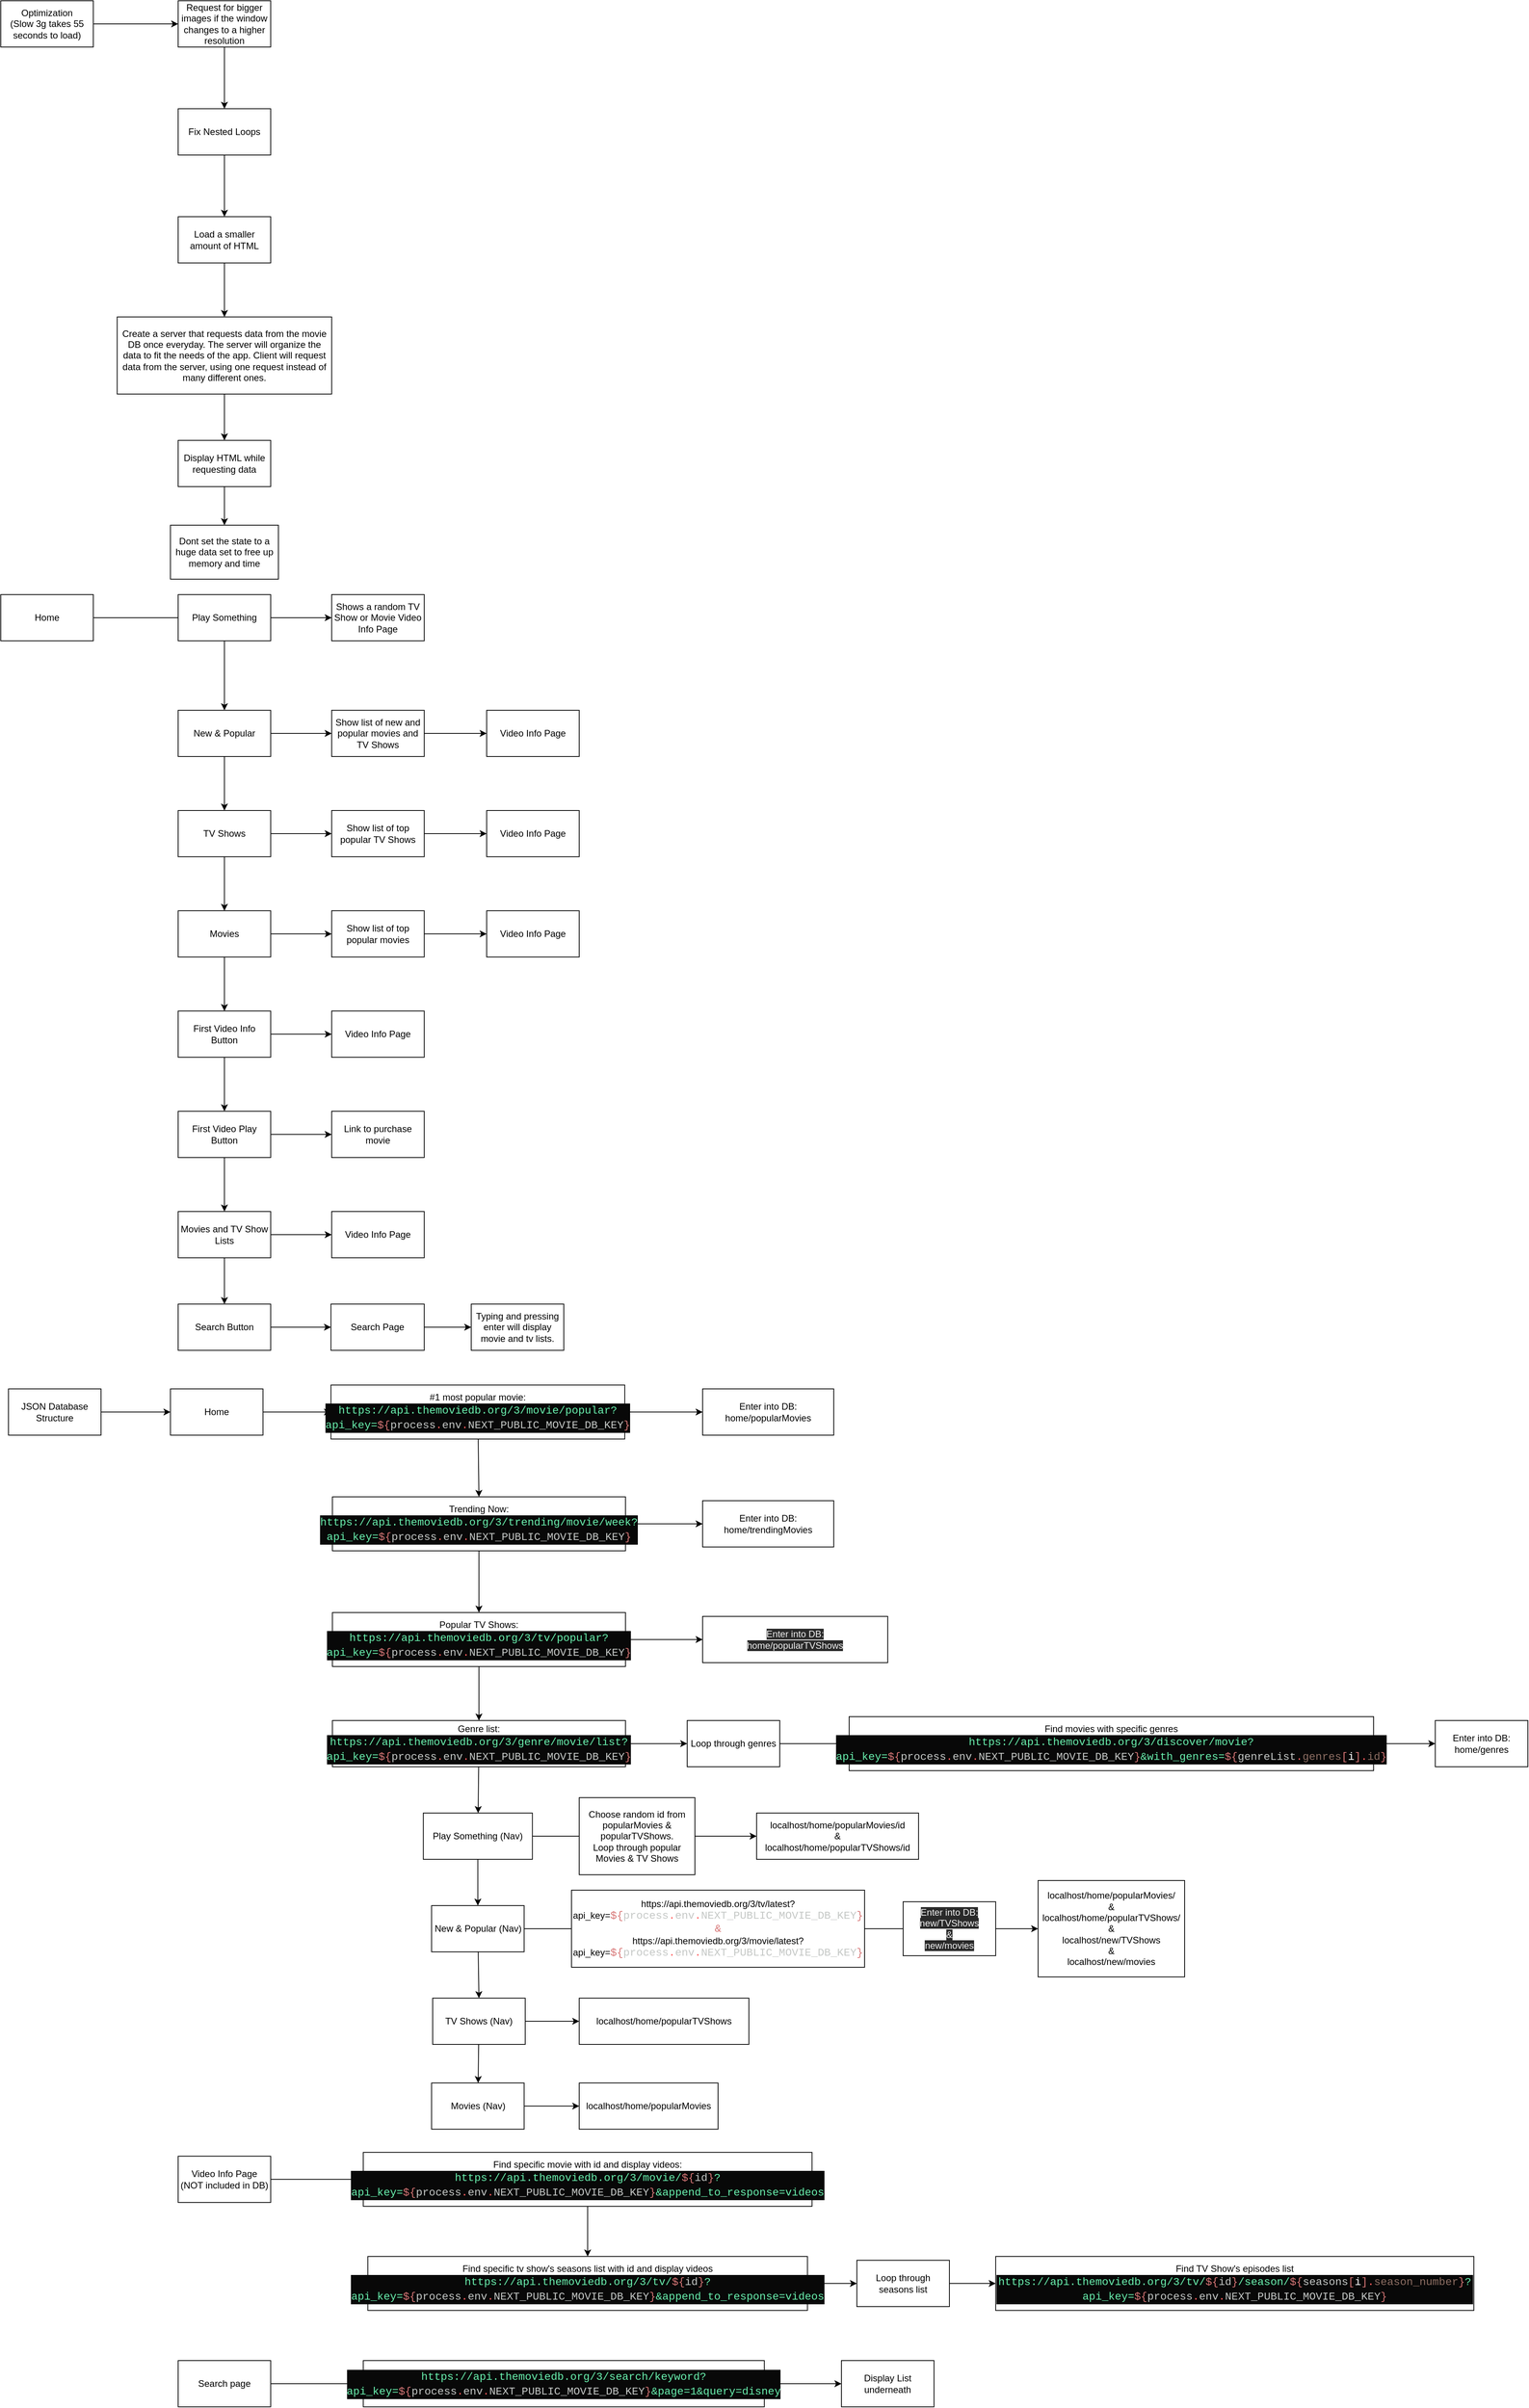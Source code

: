 <mxfile>
    <diagram id="VXB6O54aShf3tAHEvI4C" name="Page-1">
        <mxGraphModel dx="1118" dy="1615" grid="1" gridSize="10" guides="1" tooltips="1" connect="1" arrows="1" fold="1" page="1" pageScale="1" pageWidth="850" pageHeight="1100" math="0" shadow="0">
            <root>
                <mxCell id="0"/>
                <mxCell id="1" parent="0"/>
                <mxCell id="6" style="edgeStyle=none;html=1;entryX=0;entryY=0.5;entryDx=0;entryDy=0;" parent="1" source="4" target="57" edge="1">
                    <mxGeometry relative="1" as="geometry">
                        <mxPoint x="280" y="120" as="targetPoint"/>
                    </mxGeometry>
                </mxCell>
                <mxCell id="4" value="Optimization&lt;br&gt;(Slow 3g takes 55 seconds to load)" style="whiteSpace=wrap;html=1;" parent="1" vertex="1">
                    <mxGeometry x="50" y="-50" width="120" height="60" as="geometry"/>
                </mxCell>
                <mxCell id="9" style="edgeStyle=none;html=1;entryX=0.5;entryY=0;entryDx=0;entryDy=0;" parent="1" source="7" target="8" edge="1">
                    <mxGeometry relative="1" as="geometry"/>
                </mxCell>
                <mxCell id="7" value="Fix Nested Loops" style="whiteSpace=wrap;html=1;" parent="1" vertex="1">
                    <mxGeometry x="280" y="90" width="120" height="60" as="geometry"/>
                </mxCell>
                <mxCell id="11" style="edgeStyle=none;html=1;entryX=0.5;entryY=0;entryDx=0;entryDy=0;" parent="1" source="8" target="10" edge="1">
                    <mxGeometry relative="1" as="geometry"/>
                </mxCell>
                <mxCell id="8" value="Load a smaller amount of HTML" style="whiteSpace=wrap;html=1;" parent="1" vertex="1">
                    <mxGeometry x="280" y="230" width="120" height="60" as="geometry"/>
                </mxCell>
                <mxCell id="13" style="edgeStyle=none;html=1;entryX=0.5;entryY=0;entryDx=0;entryDy=0;" parent="1" source="10" target="12" edge="1">
                    <mxGeometry relative="1" as="geometry"/>
                </mxCell>
                <mxCell id="10" value="Create a server that requests data from the movie DB once everyday. The server will organize the data to fit the needs of the app. Client will request data from the server, using one request instead of many different ones." style="whiteSpace=wrap;html=1;" parent="1" vertex="1">
                    <mxGeometry x="200.94" y="360" width="278.12" height="100" as="geometry"/>
                </mxCell>
                <mxCell id="56" style="edgeStyle=none;html=1;" parent="1" source="12" target="55" edge="1">
                    <mxGeometry relative="1" as="geometry"/>
                </mxCell>
                <mxCell id="12" value="Display HTML while requesting data" style="whiteSpace=wrap;html=1;" parent="1" vertex="1">
                    <mxGeometry x="280" y="520" width="120" height="60" as="geometry"/>
                </mxCell>
                <mxCell id="15" style="edgeStyle=none;html=1;" parent="1" source="14" edge="1">
                    <mxGeometry relative="1" as="geometry">
                        <mxPoint x="290" y="750" as="targetPoint"/>
                    </mxGeometry>
                </mxCell>
                <mxCell id="14" value="Home" style="whiteSpace=wrap;html=1;" parent="1" vertex="1">
                    <mxGeometry x="50" y="720" width="120" height="60" as="geometry"/>
                </mxCell>
                <mxCell id="18" style="edgeStyle=none;html=1;entryX=0.5;entryY=0;entryDx=0;entryDy=0;" parent="1" source="16" target="17" edge="1">
                    <mxGeometry relative="1" as="geometry"/>
                </mxCell>
                <mxCell id="32" style="edgeStyle=none;html=1;" parent="1" source="16" target="31" edge="1">
                    <mxGeometry relative="1" as="geometry"/>
                </mxCell>
                <mxCell id="16" value="Play Something" style="whiteSpace=wrap;html=1;" parent="1" vertex="1">
                    <mxGeometry x="280" y="720" width="120" height="60" as="geometry"/>
                </mxCell>
                <mxCell id="19" style="edgeStyle=none;html=1;" parent="1" source="17" edge="1">
                    <mxGeometry relative="1" as="geometry">
                        <mxPoint x="340" y="1000" as="targetPoint"/>
                    </mxGeometry>
                </mxCell>
                <mxCell id="34" style="edgeStyle=none;html=1;entryX=0;entryY=0.5;entryDx=0;entryDy=0;" parent="1" source="17" target="33" edge="1">
                    <mxGeometry relative="1" as="geometry">
                        <mxPoint x="470" y="900" as="targetPoint"/>
                    </mxGeometry>
                </mxCell>
                <mxCell id="17" value="New &amp;amp; Popular" style="whiteSpace=wrap;html=1;" parent="1" vertex="1">
                    <mxGeometry x="280" y="870" width="120" height="60" as="geometry"/>
                </mxCell>
                <mxCell id="22" style="edgeStyle=none;html=1;entryX=0.5;entryY=0;entryDx=0;entryDy=0;" parent="1" source="20" target="21" edge="1">
                    <mxGeometry relative="1" as="geometry"/>
                </mxCell>
                <mxCell id="36" style="edgeStyle=none;html=1;entryX=0;entryY=0.5;entryDx=0;entryDy=0;" parent="1" source="20" target="35" edge="1">
                    <mxGeometry relative="1" as="geometry"/>
                </mxCell>
                <mxCell id="20" value="TV Shows" style="whiteSpace=wrap;html=1;" parent="1" vertex="1">
                    <mxGeometry x="280" y="1000" width="120" height="60" as="geometry"/>
                </mxCell>
                <mxCell id="24" style="edgeStyle=none;html=1;entryX=0.5;entryY=0;entryDx=0;entryDy=0;" parent="1" source="21" target="23" edge="1">
                    <mxGeometry relative="1" as="geometry"/>
                </mxCell>
                <mxCell id="42" style="edgeStyle=none;html=1;entryX=0;entryY=0.5;entryDx=0;entryDy=0;" parent="1" source="21" target="41" edge="1">
                    <mxGeometry relative="1" as="geometry"/>
                </mxCell>
                <mxCell id="21" value="Movies" style="whiteSpace=wrap;html=1;" parent="1" vertex="1">
                    <mxGeometry x="280" y="1130" width="120" height="60" as="geometry"/>
                </mxCell>
                <mxCell id="26" style="edgeStyle=none;html=1;entryX=0.5;entryY=0;entryDx=0;entryDy=0;" parent="1" source="23" target="25" edge="1">
                    <mxGeometry relative="1" as="geometry"/>
                </mxCell>
                <mxCell id="46" value="" style="edgeStyle=none;html=1;" parent="1" source="23" target="45" edge="1">
                    <mxGeometry relative="1" as="geometry"/>
                </mxCell>
                <mxCell id="23" value="First Video Info Button" style="whiteSpace=wrap;html=1;" parent="1" vertex="1">
                    <mxGeometry x="280" y="1260" width="120" height="60" as="geometry"/>
                </mxCell>
                <mxCell id="28" style="edgeStyle=none;html=1;entryX=0.5;entryY=0;entryDx=0;entryDy=0;" parent="1" source="25" target="27" edge="1">
                    <mxGeometry relative="1" as="geometry"/>
                </mxCell>
                <mxCell id="48" style="edgeStyle=none;html=1;entryX=0;entryY=0.5;entryDx=0;entryDy=0;" parent="1" source="25" target="47" edge="1">
                    <mxGeometry relative="1" as="geometry"/>
                </mxCell>
                <mxCell id="25" value="First Video Play Button" style="whiteSpace=wrap;html=1;" parent="1" vertex="1">
                    <mxGeometry x="280" y="1390" width="120" height="60" as="geometry"/>
                </mxCell>
                <mxCell id="30" style="edgeStyle=none;html=1;entryX=0;entryY=0.5;entryDx=0;entryDy=0;" parent="1" source="27" target="29" edge="1">
                    <mxGeometry relative="1" as="geometry"/>
                </mxCell>
                <mxCell id="50" style="edgeStyle=none;html=1;" parent="1" source="27" target="49" edge="1">
                    <mxGeometry relative="1" as="geometry"/>
                </mxCell>
                <mxCell id="27" value="Movies and TV Show Lists" style="whiteSpace=wrap;html=1;" parent="1" vertex="1">
                    <mxGeometry x="280" y="1520" width="120" height="60" as="geometry"/>
                </mxCell>
                <mxCell id="29" value="Video Info Page" style="whiteSpace=wrap;html=1;" parent="1" vertex="1">
                    <mxGeometry x="479.06" y="1520" width="120" height="60" as="geometry"/>
                </mxCell>
                <mxCell id="31" value="Shows a random TV Show or Movie Video Info Page" style="whiteSpace=wrap;html=1;" parent="1" vertex="1">
                    <mxGeometry x="479.06" y="720" width="120" height="60" as="geometry"/>
                </mxCell>
                <mxCell id="40" style="edgeStyle=none;html=1;entryX=0;entryY=0.5;entryDx=0;entryDy=0;" parent="1" source="33" target="39" edge="1">
                    <mxGeometry relative="1" as="geometry"/>
                </mxCell>
                <mxCell id="33" value="Show list of new and popular movies and TV Shows" style="whiteSpace=wrap;html=1;" parent="1" vertex="1">
                    <mxGeometry x="479.06" y="870" width="120" height="60" as="geometry"/>
                </mxCell>
                <mxCell id="38" style="edgeStyle=none;html=1;entryX=0;entryY=0.5;entryDx=0;entryDy=0;" parent="1" source="35" target="37" edge="1">
                    <mxGeometry relative="1" as="geometry"/>
                </mxCell>
                <mxCell id="35" value="Show list of top popular TV Shows" style="whiteSpace=wrap;html=1;" parent="1" vertex="1">
                    <mxGeometry x="479.06" y="1000" width="120" height="60" as="geometry"/>
                </mxCell>
                <mxCell id="37" value="Video Info Page" style="whiteSpace=wrap;html=1;" parent="1" vertex="1">
                    <mxGeometry x="680" y="1000" width="120" height="60" as="geometry"/>
                </mxCell>
                <mxCell id="39" value="Video Info Page" style="whiteSpace=wrap;html=1;" parent="1" vertex="1">
                    <mxGeometry x="680" y="870" width="120" height="60" as="geometry"/>
                </mxCell>
                <mxCell id="44" style="edgeStyle=none;html=1;entryX=0;entryY=0.5;entryDx=0;entryDy=0;" parent="1" source="41" target="43" edge="1">
                    <mxGeometry relative="1" as="geometry"/>
                </mxCell>
                <mxCell id="41" value="&lt;span&gt;Show list of top popular movies&lt;/span&gt;" style="whiteSpace=wrap;html=1;" parent="1" vertex="1">
                    <mxGeometry x="479.06" y="1130" width="120" height="60" as="geometry"/>
                </mxCell>
                <mxCell id="43" value="Video Info Page" style="whiteSpace=wrap;html=1;" parent="1" vertex="1">
                    <mxGeometry x="680" y="1130" width="120" height="60" as="geometry"/>
                </mxCell>
                <mxCell id="45" value="Video Info Page" style="whiteSpace=wrap;html=1;" parent="1" vertex="1">
                    <mxGeometry x="479.06" y="1260" width="120" height="60" as="geometry"/>
                </mxCell>
                <mxCell id="47" value="Link to purchase movie" style="whiteSpace=wrap;html=1;" parent="1" vertex="1">
                    <mxGeometry x="479.06" y="1390" width="120" height="60" as="geometry"/>
                </mxCell>
                <mxCell id="52" style="edgeStyle=none;html=1;entryX=0;entryY=0.5;entryDx=0;entryDy=0;" parent="1" source="49" target="51" edge="1">
                    <mxGeometry relative="1" as="geometry"/>
                </mxCell>
                <mxCell id="49" value="Search Button" style="whiteSpace=wrap;html=1;" parent="1" vertex="1">
                    <mxGeometry x="280" y="1640" width="120" height="60" as="geometry"/>
                </mxCell>
                <mxCell id="53" style="edgeStyle=none;html=1;" parent="1" source="51" edge="1">
                    <mxGeometry relative="1" as="geometry">
                        <mxPoint x="660" y="1670" as="targetPoint"/>
                    </mxGeometry>
                </mxCell>
                <mxCell id="51" value="Search Page" style="whiteSpace=wrap;html=1;" parent="1" vertex="1">
                    <mxGeometry x="478.12" y="1640" width="120.94" height="60" as="geometry"/>
                </mxCell>
                <mxCell id="54" value="&lt;span&gt;Typing and pressing enter will display movie and tv lists.&lt;/span&gt;" style="whiteSpace=wrap;html=1;" parent="1" vertex="1">
                    <mxGeometry x="660" y="1640" width="120" height="60" as="geometry"/>
                </mxCell>
                <mxCell id="55" value="Dont set the state to a huge data set to free up memory and time" style="whiteSpace=wrap;html=1;" parent="1" vertex="1">
                    <mxGeometry x="270" y="630" width="140" height="70" as="geometry"/>
                </mxCell>
                <mxCell id="58" style="edgeStyle=none;html=1;entryX=0.5;entryY=0;entryDx=0;entryDy=0;" parent="1" source="57" target="7" edge="1">
                    <mxGeometry relative="1" as="geometry"/>
                </mxCell>
                <mxCell id="57" value="Request for bigger images if the window changes to a higher resolution" style="whiteSpace=wrap;html=1;" parent="1" vertex="1">
                    <mxGeometry x="280" y="-50" width="120" height="60" as="geometry"/>
                </mxCell>
                <mxCell id="91" style="edgeStyle=none;html=1;entryX=0;entryY=0.5;entryDx=0;entryDy=0;" parent="1" source="59" target="90" edge="1">
                    <mxGeometry relative="1" as="geometry"/>
                </mxCell>
                <mxCell id="59" value="JSON Database Structure" style="whiteSpace=wrap;html=1;" parent="1" vertex="1">
                    <mxGeometry x="60" y="1750" width="120" height="60" as="geometry"/>
                </mxCell>
                <mxCell id="65" style="edgeStyle=none;html=1;entryX=0;entryY=0.5;entryDx=0;entryDy=0;" parent="1" target="64" edge="1">
                    <mxGeometry relative="1" as="geometry">
                        <mxPoint x="360" y="1780" as="sourcePoint"/>
                    </mxGeometry>
                </mxCell>
                <mxCell id="77" style="edgeStyle=none;html=1;entryX=0;entryY=0.5;entryDx=0;entryDy=0;" parent="1" source="63" target="76" edge="1">
                    <mxGeometry relative="1" as="geometry"/>
                </mxCell>
                <mxCell id="63" value="Video Info Page&lt;br&gt;(NOT included in DB)" style="whiteSpace=wrap;html=1;" parent="1" vertex="1">
                    <mxGeometry x="280" y="2745" width="120" height="60" as="geometry"/>
                </mxCell>
                <mxCell id="66" style="edgeStyle=none;html=1;entryX=0.5;entryY=0;entryDx=0;entryDy=0;" parent="1" source="64" target="67" edge="1">
                    <mxGeometry relative="1" as="geometry">
                        <mxPoint x="539.06" y="1880" as="targetPoint"/>
                    </mxGeometry>
                </mxCell>
                <mxCell id="98" style="edgeStyle=none;html=1;" parent="1" source="64" edge="1">
                    <mxGeometry relative="1" as="geometry">
                        <mxPoint x="960" y="1780" as="targetPoint"/>
                    </mxGeometry>
                </mxCell>
                <mxCell id="64" value="#1 most popular movie:&lt;br&gt;&lt;div style=&quot;color: rgb(248 , 248 , 242) ; background-color: rgb(8 , 8 , 8) ; font-family: &amp;#34;consolas&amp;#34; , &amp;#34;courier new&amp;#34; , monospace ; font-size: 14px ; line-height: 19px&quot;&gt;&lt;span style=&quot;color: #69f0ae&quot;&gt;https://api.themoviedb.org/3/movie/popular?api_key=&lt;/span&gt;&lt;span style=&quot;color: #d77676&quot;&gt;${&lt;/span&gt;&lt;span style=&quot;color: #c5c8c6&quot;&gt;process&lt;/span&gt;&lt;span style=&quot;color: #ff5e5e&quot;&gt;.&lt;/span&gt;&lt;span style=&quot;color: #c5c8c6&quot;&gt;env&lt;/span&gt;&lt;span style=&quot;color: #ff5e5e&quot;&gt;.&lt;/span&gt;&lt;span style=&quot;color: #c5c8c6&quot;&gt;NEXT_PUBLIC_MOVIE_DB_KEY&lt;/span&gt;&lt;span style=&quot;color: #d77676&quot;&gt;}&lt;/span&gt;&lt;/div&gt;" style="whiteSpace=wrap;html=1;" parent="1" vertex="1">
                    <mxGeometry x="478.12" y="1745" width="380.94" height="70" as="geometry"/>
                </mxCell>
                <mxCell id="69" style="edgeStyle=none;html=1;entryX=0.5;entryY=0;entryDx=0;entryDy=0;" parent="1" source="67" target="68" edge="1">
                    <mxGeometry relative="1" as="geometry"/>
                </mxCell>
                <mxCell id="101" style="edgeStyle=none;html=1;entryX=0;entryY=0.5;entryDx=0;entryDy=0;" parent="1" source="67" target="100" edge="1">
                    <mxGeometry relative="1" as="geometry"/>
                </mxCell>
                <mxCell id="67" value="Trending Now:&lt;br&gt;&lt;div style=&quot;color: rgb(248 , 248 , 242) ; background-color: rgb(8 , 8 , 8) ; font-family: &amp;#34;consolas&amp;#34; , &amp;#34;courier new&amp;#34; , monospace ; font-size: 14px ; line-height: 19px&quot;&gt;&lt;span style=&quot;color: #69f0ae&quot;&gt;https://api.themoviedb.org/3/trending/movie/week?api_key=&lt;/span&gt;&lt;span style=&quot;color: #d77676&quot;&gt;${&lt;/span&gt;&lt;span style=&quot;color: #c5c8c6&quot;&gt;process&lt;/span&gt;&lt;span style=&quot;color: #ff5e5e&quot;&gt;.&lt;/span&gt;&lt;span style=&quot;color: #c5c8c6&quot;&gt;env&lt;/span&gt;&lt;span style=&quot;color: #ff5e5e&quot;&gt;.&lt;/span&gt;&lt;span style=&quot;color: #c5c8c6&quot;&gt;NEXT_PUBLIC_MOVIE_DB_KEY&lt;/span&gt;&lt;span style=&quot;color: #d77676&quot;&gt;}&lt;/span&gt;&lt;/div&gt;" style="whiteSpace=wrap;html=1;" parent="1" vertex="1">
                    <mxGeometry x="480" y="1890" width="380" height="70" as="geometry"/>
                </mxCell>
                <mxCell id="72" style="edgeStyle=none;html=1;entryX=0.5;entryY=0;entryDx=0;entryDy=0;" parent="1" source="68" target="70" edge="1">
                    <mxGeometry relative="1" as="geometry"/>
                </mxCell>
                <mxCell id="103" style="edgeStyle=none;html=1;entryX=0;entryY=0.5;entryDx=0;entryDy=0;" parent="1" source="68" target="102" edge="1">
                    <mxGeometry relative="1" as="geometry"/>
                </mxCell>
                <mxCell id="68" value="Popular TV Shows:&lt;br&gt;&lt;div style=&quot;color: rgb(248 , 248 , 242) ; background-color: rgb(8 , 8 , 8) ; font-family: &amp;#34;consolas&amp;#34; , &amp;#34;courier new&amp;#34; , monospace ; font-size: 14px ; line-height: 19px&quot;&gt;&lt;span style=&quot;color: #69f0ae&quot;&gt;https://api.themoviedb.org/3/tv/popular?api_key=&lt;/span&gt;&lt;span style=&quot;color: #d77676&quot;&gt;${&lt;/span&gt;&lt;span style=&quot;color: #c5c8c6&quot;&gt;process&lt;/span&gt;&lt;span style=&quot;color: #ff5e5e&quot;&gt;.&lt;/span&gt;&lt;span style=&quot;color: #c5c8c6&quot;&gt;env&lt;/span&gt;&lt;span style=&quot;color: #ff5e5e&quot;&gt;.&lt;/span&gt;&lt;span style=&quot;color: #c5c8c6&quot;&gt;NEXT_PUBLIC_MOVIE_DB_KEY&lt;/span&gt;&lt;span style=&quot;color: #d77676&quot;&gt;}&lt;/span&gt;&lt;/div&gt;" style="whiteSpace=wrap;html=1;" parent="1" vertex="1">
                    <mxGeometry x="480" y="2040" width="380" height="70" as="geometry"/>
                </mxCell>
                <mxCell id="73" style="edgeStyle=none;html=1;startArrow=none;" parent="1" source="74" target="71" edge="1">
                    <mxGeometry relative="1" as="geometry"/>
                </mxCell>
                <mxCell id="86" style="edgeStyle=none;html=1;" parent="1" source="70" target="74" edge="1">
                    <mxGeometry relative="1" as="geometry"/>
                </mxCell>
                <mxCell id="93" style="edgeStyle=none;html=1;" parent="1" source="70" target="92" edge="1">
                    <mxGeometry relative="1" as="geometry"/>
                </mxCell>
                <mxCell id="70" value="Genre list:&lt;br&gt;&lt;div style=&quot;color: rgb(248 , 248 , 242) ; background-color: rgb(8 , 8 , 8) ; font-family: &amp;#34;consolas&amp;#34; , &amp;#34;courier new&amp;#34; , monospace ; font-size: 14px ; line-height: 19px&quot;&gt;&lt;span style=&quot;color: #69f0ae&quot;&gt;https://api.themoviedb.org/3/genre/movie/list?api_key=&lt;/span&gt;&lt;span style=&quot;color: #d77676&quot;&gt;${&lt;/span&gt;&lt;span style=&quot;color: #c5c8c6&quot;&gt;process&lt;/span&gt;&lt;span style=&quot;color: #ff5e5e&quot;&gt;.&lt;/span&gt;&lt;span style=&quot;color: #c5c8c6&quot;&gt;env&lt;/span&gt;&lt;span style=&quot;color: #ff5e5e&quot;&gt;.&lt;/span&gt;&lt;span style=&quot;color: #c5c8c6&quot;&gt;NEXT_PUBLIC_MOVIE_DB_KEY&lt;/span&gt;&lt;span style=&quot;color: #d77676&quot;&gt;}&lt;/span&gt;&lt;/div&gt;" style="whiteSpace=wrap;html=1;" parent="1" vertex="1">
                    <mxGeometry x="480" y="2180" width="380" height="60" as="geometry"/>
                </mxCell>
                <mxCell id="104" style="edgeStyle=none;html=1;" parent="1" source="71" edge="1">
                    <mxGeometry relative="1" as="geometry">
                        <mxPoint x="1910.0" y="2210" as="targetPoint"/>
                    </mxGeometry>
                </mxCell>
                <mxCell id="71" value="Find movies with specific genres&lt;br&gt;&lt;div style=&quot;color: rgb(248 , 248 , 242) ; background-color: rgb(8 , 8 , 8) ; font-family: &amp;#34;consolas&amp;#34; , &amp;#34;courier new&amp;#34; , monospace ; font-size: 14px ; line-height: 19px&quot;&gt;&lt;span style=&quot;color: #69f0ae&quot;&gt;https://api.themoviedb.org/3/discover/movie?api_key=&lt;/span&gt;&lt;span style=&quot;color: #d77676&quot;&gt;${&lt;/span&gt;&lt;span style=&quot;color: #c5c8c6&quot;&gt;process&lt;/span&gt;&lt;span style=&quot;color: #ff5e5e&quot;&gt;.&lt;/span&gt;&lt;span style=&quot;color: #c5c8c6&quot;&gt;env&lt;/span&gt;&lt;span style=&quot;color: #ff5e5e&quot;&gt;.&lt;/span&gt;&lt;span style=&quot;color: #c5c8c6&quot;&gt;NEXT_PUBLIC_MOVIE_DB_KEY&lt;/span&gt;&lt;span style=&quot;color: #d77676&quot;&gt;}&lt;/span&gt;&lt;span style=&quot;color: #69f0ae&quot;&gt;&amp;amp;with_genres=&lt;/span&gt;&lt;span style=&quot;color: #d77676&quot;&gt;${&lt;/span&gt;&lt;span style=&quot;color: #c5c8c6&quot;&gt;genreList&lt;/span&gt;&lt;span style=&quot;color: #ff5e5e&quot;&gt;.&lt;/span&gt;&lt;span style=&quot;color: #8d6e63&quot;&gt;genres&lt;/span&gt;&lt;span style=&quot;color: #d77676&quot;&gt;[&lt;/span&gt;&lt;span style=&quot;color: #ffffff&quot;&gt;i&lt;/span&gt;&lt;span style=&quot;color: #d77676&quot;&gt;]&lt;/span&gt;&lt;span style=&quot;color: #ff5e5e&quot;&gt;.&lt;/span&gt;&lt;span style=&quot;color: #8d6e63&quot;&gt;id&lt;/span&gt;&lt;span style=&quot;color: #d77676&quot;&gt;}&lt;/span&gt;&lt;/div&gt;" style="whiteSpace=wrap;html=1;" parent="1" vertex="1">
                    <mxGeometry x="1150" y="2175" width="680" height="70" as="geometry"/>
                </mxCell>
                <mxCell id="74" value="Loop through genres" style="whiteSpace=wrap;html=1;" parent="1" vertex="1">
                    <mxGeometry x="940" y="2180" width="120" height="60" as="geometry"/>
                </mxCell>
                <mxCell id="79" style="edgeStyle=none;html=1;entryX=0.5;entryY=0;entryDx=0;entryDy=0;" parent="1" source="76" target="78" edge="1">
                    <mxGeometry relative="1" as="geometry"/>
                </mxCell>
                <mxCell id="76" value="Find specific movie with id and display videos:&lt;br&gt;&lt;div style=&quot;color: rgb(248 , 248 , 242) ; background-color: rgb(8 , 8 , 8) ; font-family: &amp;#34;consolas&amp;#34; , &amp;#34;courier new&amp;#34; , monospace ; font-size: 14px ; line-height: 19px&quot;&gt;&lt;span style=&quot;color: #69f0ae&quot;&gt;https://api.themoviedb.org/3/movie/&lt;/span&gt;&lt;span style=&quot;color: #d77676&quot;&gt;${&lt;/span&gt;&lt;span style=&quot;color: #c5c8c6&quot;&gt;id&lt;/span&gt;&lt;span style=&quot;color: #d77676&quot;&gt;}&lt;/span&gt;&lt;span style=&quot;color: #69f0ae&quot;&gt;?api_key=&lt;/span&gt;&lt;span style=&quot;color: #d77676&quot;&gt;${&lt;/span&gt;&lt;span style=&quot;color: #c5c8c6&quot;&gt;process&lt;/span&gt;&lt;span style=&quot;color: #ff5e5e&quot;&gt;.&lt;/span&gt;&lt;span style=&quot;color: #c5c8c6&quot;&gt;env&lt;/span&gt;&lt;span style=&quot;color: #ff5e5e&quot;&gt;.&lt;/span&gt;&lt;span style=&quot;color: #c5c8c6&quot;&gt;NEXT_PUBLIC_MOVIE_DB_KEY&lt;/span&gt;&lt;span style=&quot;color: #d77676&quot;&gt;}&lt;/span&gt;&lt;span style=&quot;color: #69f0ae&quot;&gt;&amp;amp;append_to_response=videos&lt;/span&gt;&lt;/div&gt;" style="whiteSpace=wrap;html=1;" parent="1" vertex="1">
                    <mxGeometry x="520" y="2740" width="581.88" height="70" as="geometry"/>
                </mxCell>
                <mxCell id="81" style="edgeStyle=none;html=1;startArrow=none;" parent="1" source="84" target="80" edge="1">
                    <mxGeometry relative="1" as="geometry"/>
                </mxCell>
                <mxCell id="87" style="edgeStyle=none;html=1;entryX=0;entryY=0.5;entryDx=0;entryDy=0;" parent="1" source="78" target="84" edge="1">
                    <mxGeometry relative="1" as="geometry"/>
                </mxCell>
                <mxCell id="78" value="Find specific tv show's seasons list with id and display videos&lt;br&gt;&lt;div style=&quot;color: rgb(248 , 248 , 242) ; background-color: rgb(8 , 8 , 8) ; font-family: &amp;#34;consolas&amp;#34; , &amp;#34;courier new&amp;#34; , monospace ; font-size: 14px ; line-height: 19px&quot;&gt;&lt;span style=&quot;color: #69f0ae&quot;&gt;https://api.themoviedb.org/3/tv/&lt;/span&gt;&lt;span style=&quot;color: #d77676&quot;&gt;${&lt;/span&gt;&lt;span style=&quot;color: #c5c8c6&quot;&gt;id&lt;/span&gt;&lt;span style=&quot;color: #d77676&quot;&gt;}&lt;/span&gt;&lt;span style=&quot;color: #69f0ae&quot;&gt;?api_key=&lt;/span&gt;&lt;span style=&quot;color: #d77676&quot;&gt;${&lt;/span&gt;&lt;span style=&quot;color: #c5c8c6&quot;&gt;process&lt;/span&gt;&lt;span style=&quot;color: #ff5e5e&quot;&gt;.&lt;/span&gt;&lt;span style=&quot;color: #c5c8c6&quot;&gt;env&lt;/span&gt;&lt;span style=&quot;color: #ff5e5e&quot;&gt;.&lt;/span&gt;&lt;span style=&quot;color: #c5c8c6&quot;&gt;NEXT_PUBLIC_MOVIE_DB_KEY&lt;/span&gt;&lt;span style=&quot;color: #d77676&quot;&gt;}&lt;/span&gt;&lt;span style=&quot;color: #69f0ae&quot;&gt;&amp;amp;append_to_response=videos&lt;/span&gt;&lt;/div&gt;" style="whiteSpace=wrap;html=1;" parent="1" vertex="1">
                    <mxGeometry x="525.94" y="2875" width="570" height="70" as="geometry"/>
                </mxCell>
                <mxCell id="80" value="Find TV Show's episodes list&lt;br&gt;&lt;div style=&quot;color: rgb(248 , 248 , 242) ; background-color: rgb(8 , 8 , 8) ; font-family: &amp;#34;consolas&amp;#34; , &amp;#34;courier new&amp;#34; , monospace ; font-size: 14px ; line-height: 19px&quot;&gt;&lt;span style=&quot;color: #69f0ae&quot;&gt;https://api.themoviedb.org/3/tv/&lt;/span&gt;&lt;span style=&quot;color: #d77676&quot;&gt;${&lt;/span&gt;&lt;span style=&quot;color: #c5c8c6&quot;&gt;id&lt;/span&gt;&lt;span style=&quot;color: #d77676&quot;&gt;}&lt;/span&gt;&lt;span style=&quot;color: #69f0ae&quot;&gt;/season/&lt;/span&gt;&lt;span style=&quot;color: #d77676&quot;&gt;${&lt;/span&gt;&lt;span style=&quot;color: #c5c8c6&quot;&gt;seasons&lt;/span&gt;&lt;span style=&quot;color: #d77676&quot;&gt;[&lt;/span&gt;&lt;span style=&quot;color: #ffffff&quot;&gt;i&lt;/span&gt;&lt;span style=&quot;color: #d77676&quot;&gt;]&lt;/span&gt;&lt;span style=&quot;color: #ff5e5e&quot;&gt;.&lt;/span&gt;&lt;span style=&quot;color: #8d6e63&quot;&gt;season_number&lt;/span&gt;&lt;span style=&quot;color: #d77676&quot;&gt;}&lt;/span&gt;&lt;span style=&quot;color: #69f0ae&quot;&gt;?api_key=&lt;/span&gt;&lt;span style=&quot;color: #d77676&quot;&gt;${&lt;/span&gt;&lt;span style=&quot;color: #c5c8c6&quot;&gt;process&lt;/span&gt;&lt;span style=&quot;color: #ff5e5e&quot;&gt;.&lt;/span&gt;&lt;span style=&quot;color: #c5c8c6&quot;&gt;env&lt;/span&gt;&lt;span style=&quot;color: #ff5e5e&quot;&gt;.&lt;/span&gt;&lt;span style=&quot;color: #c5c8c6&quot;&gt;NEXT_PUBLIC_MOVIE_DB_KEY&lt;/span&gt;&lt;span style=&quot;color: #d77676&quot;&gt;}&lt;/span&gt;&lt;/div&gt;" style="whiteSpace=wrap;html=1;" parent="1" vertex="1">
                    <mxGeometry x="1340" y="2875" width="620" height="70" as="geometry"/>
                </mxCell>
                <mxCell id="84" value="Loop through seasons list" style="whiteSpace=wrap;html=1;" parent="1" vertex="1">
                    <mxGeometry x="1160" y="2880" width="120" height="60" as="geometry"/>
                </mxCell>
                <mxCell id="90" value="Home" style="whiteSpace=wrap;html=1;" parent="1" vertex="1">
                    <mxGeometry x="270" y="1750" width="120" height="60" as="geometry"/>
                </mxCell>
                <mxCell id="94" style="edgeStyle=none;html=1;" parent="1" source="92" edge="1">
                    <mxGeometry relative="1" as="geometry">
                        <mxPoint x="830" y="2330" as="targetPoint"/>
                    </mxGeometry>
                </mxCell>
                <mxCell id="110" style="edgeStyle=none;html=1;entryX=0.5;entryY=0;entryDx=0;entryDy=0;" parent="1" source="92" target="106" edge="1">
                    <mxGeometry relative="1" as="geometry"/>
                </mxCell>
                <mxCell id="92" value="Play Something (Nav)" style="whiteSpace=wrap;html=1;" parent="1" vertex="1">
                    <mxGeometry x="597.88" y="2300" width="141.41" height="60" as="geometry"/>
                </mxCell>
                <mxCell id="107" style="edgeStyle=none;html=1;" parent="1" source="96" edge="1">
                    <mxGeometry relative="1" as="geometry">
                        <mxPoint x="1030" y="2330" as="targetPoint"/>
                    </mxGeometry>
                </mxCell>
                <mxCell id="96" value="Choose random id from popularMovies &amp;amp; popularTVShows.&lt;br&gt;Loop through popular Movies &amp;amp; TV Shows" style="whiteSpace=wrap;html=1;" parent="1" vertex="1">
                    <mxGeometry x="800" y="2280" width="150" height="100" as="geometry"/>
                </mxCell>
                <mxCell id="99" value="Enter into DB: home/popularMovies" style="whiteSpace=wrap;html=1;" parent="1" vertex="1">
                    <mxGeometry x="960" y="1750" width="170" height="60" as="geometry"/>
                </mxCell>
                <mxCell id="100" value="Enter into DB: home/trendingMovies" style="whiteSpace=wrap;html=1;" parent="1" vertex="1">
                    <mxGeometry x="960" y="1895" width="170" height="60" as="geometry"/>
                </mxCell>
                <mxCell id="102" value="&lt;span style=&quot;color: rgb(240 , 240 , 240) ; font-family: &amp;#34;helvetica&amp;#34; ; font-size: 12px ; font-style: normal ; font-weight: 400 ; letter-spacing: normal ; text-align: center ; text-indent: 0px ; text-transform: none ; word-spacing: 0px ; background-color: rgb(42 , 42 , 42) ; display: inline ; float: none&quot;&gt;Enter into DB: &lt;br&gt;home/popularTVShows&lt;/span&gt;" style="whiteSpace=wrap;html=1;" parent="1" vertex="1">
                    <mxGeometry x="960" y="2045" width="240" height="60" as="geometry"/>
                </mxCell>
                <mxCell id="105" value="&lt;span style=&quot;font-family: &amp;#34;helvetica&amp;#34;&quot;&gt;Enter into DB:&lt;br&gt;home/genres&lt;/span&gt;" style="whiteSpace=wrap;html=1;" parent="1" vertex="1">
                    <mxGeometry x="1910" y="2180" width="120" height="60" as="geometry"/>
                </mxCell>
                <mxCell id="111" style="edgeStyle=none;html=1;entryX=0;entryY=0.5;entryDx=0;entryDy=0;startArrow=none;" parent="1" source="114" target="109" edge="1">
                    <mxGeometry relative="1" as="geometry"/>
                </mxCell>
                <mxCell id="120" style="edgeStyle=none;html=1;entryX=0.5;entryY=0;entryDx=0;entryDy=0;" parent="1" source="106" target="117" edge="1">
                    <mxGeometry relative="1" as="geometry"/>
                </mxCell>
                <mxCell id="106" value="New &amp;amp; Popular (Nav)" style="whiteSpace=wrap;html=1;" parent="1" vertex="1">
                    <mxGeometry x="608.59" y="2420" width="120" height="60" as="geometry"/>
                </mxCell>
                <mxCell id="108" value="localhost/home/popularMovies/id&lt;br&gt;&amp;amp;&lt;br&gt;localhost/home/popularTVShows/id" style="whiteSpace=wrap;html=1;" parent="1" vertex="1">
                    <mxGeometry x="1030" y="2300" width="210" height="60" as="geometry"/>
                </mxCell>
                <mxCell id="109" value="&lt;span&gt;localhost/home/popularMovies/&lt;/span&gt;&lt;br&gt;&lt;span&gt;&amp;amp;&lt;/span&gt;&lt;br&gt;&lt;span&gt;localhost/home/popularTVShows/&lt;br&gt;&amp;amp;&lt;br&gt;localhost/new/TVShows&lt;br&gt;&amp;amp;&lt;br&gt;&lt;/span&gt;localhost/new/movies&lt;span&gt;&lt;br&gt;&lt;/span&gt;" style="whiteSpace=wrap;html=1;" parent="1" vertex="1">
                    <mxGeometry x="1395" y="2387.5" width="190" height="125" as="geometry"/>
                </mxCell>
                <mxCell id="112" value="https://api.themoviedb.org/3/tv/latest?api_key=&lt;span style=&quot;font-family: &amp;#34;consolas&amp;#34; , &amp;#34;courier new&amp;#34; , monospace ; font-size: 14px ; color: rgb(215 , 118 , 118)&quot;&gt;${&lt;/span&gt;&lt;span style=&quot;font-family: &amp;#34;consolas&amp;#34; , &amp;#34;courier new&amp;#34; , monospace ; font-size: 14px ; color: rgb(197 , 200 , 198)&quot;&gt;process&lt;/span&gt;&lt;span style=&quot;font-family: &amp;#34;consolas&amp;#34; , &amp;#34;courier new&amp;#34; , monospace ; font-size: 14px ; color: rgb(255 , 94 , 94)&quot;&gt;.&lt;/span&gt;&lt;span style=&quot;font-family: &amp;#34;consolas&amp;#34; , &amp;#34;courier new&amp;#34; , monospace ; font-size: 14px ; color: rgb(197 , 200 , 198)&quot;&gt;env&lt;/span&gt;&lt;span style=&quot;font-family: &amp;#34;consolas&amp;#34; , &amp;#34;courier new&amp;#34; , monospace ; font-size: 14px ; color: rgb(255 , 94 , 94)&quot;&gt;.&lt;/span&gt;&lt;span style=&quot;font-family: &amp;#34;consolas&amp;#34; , &amp;#34;courier new&amp;#34; , monospace ; font-size: 14px ; color: rgb(197 , 200 , 198)&quot;&gt;NEXT_PUBLIC_MOVIE_DB_KEY&lt;/span&gt;&lt;span style=&quot;font-family: &amp;#34;consolas&amp;#34; , &amp;#34;courier new&amp;#34; , monospace ; font-size: 14px ; color: rgb(215 , 118 , 118)&quot;&gt;}&lt;br&gt;&amp;amp;&lt;br&gt;&lt;/span&gt;https://api.themoviedb.org/3/movie/latest?api_key=&lt;span style=&quot;font-family: &amp;#34;consolas&amp;#34; , &amp;#34;courier new&amp;#34; , monospace ; font-size: 14px ; color: rgb(215 , 118 , 118)&quot;&gt;${&lt;/span&gt;&lt;span style=&quot;font-family: &amp;#34;consolas&amp;#34; , &amp;#34;courier new&amp;#34; , monospace ; font-size: 14px ; color: rgb(197 , 200 , 198)&quot;&gt;process&lt;/span&gt;&lt;span style=&quot;font-family: &amp;#34;consolas&amp;#34; , &amp;#34;courier new&amp;#34; , monospace ; font-size: 14px ; color: rgb(255 , 94 , 94)&quot;&gt;.&lt;/span&gt;&lt;span style=&quot;font-family: &amp;#34;consolas&amp;#34; , &amp;#34;courier new&amp;#34; , monospace ; font-size: 14px ; color: rgb(197 , 200 , 198)&quot;&gt;env&lt;/span&gt;&lt;span style=&quot;font-family: &amp;#34;consolas&amp;#34; , &amp;#34;courier new&amp;#34; , monospace ; font-size: 14px ; color: rgb(255 , 94 , 94)&quot;&gt;.&lt;/span&gt;&lt;span style=&quot;font-family: &amp;#34;consolas&amp;#34; , &amp;#34;courier new&amp;#34; , monospace ; font-size: 14px ; color: rgb(197 , 200 , 198)&quot;&gt;NEXT_PUBLIC_MOVIE_DB_KEY&lt;/span&gt;&lt;span style=&quot;font-family: &amp;#34;consolas&amp;#34; , &amp;#34;courier new&amp;#34; , monospace ; font-size: 14px ; color: rgb(215 , 118 , 118)&quot;&gt;}&lt;/span&gt;&lt;span style=&quot;font-family: &amp;#34;consolas&amp;#34; , &amp;#34;courier new&amp;#34; , monospace ; font-size: 14px ; color: rgb(215 , 118 , 118)&quot;&gt;&lt;br&gt;&lt;/span&gt;" style="whiteSpace=wrap;html=1;" parent="1" vertex="1">
                    <mxGeometry x="790" y="2400" width="380" height="100" as="geometry"/>
                </mxCell>
                <mxCell id="113" value="" style="edgeStyle=none;html=1;entryX=0;entryY=0.5;entryDx=0;entryDy=0;endArrow=none;" parent="1" source="106" target="112" edge="1">
                    <mxGeometry relative="1" as="geometry">
                        <mxPoint x="728.59" y="2450" as="sourcePoint"/>
                        <mxPoint x="1090.0" y="2450" as="targetPoint"/>
                    </mxGeometry>
                </mxCell>
                <mxCell id="114" value="&lt;span style=&quot;color: rgb(240 , 240 , 240) ; font-family: &amp;#34;helvetica&amp;#34; ; font-size: 12px ; font-style: normal ; font-weight: 400 ; letter-spacing: normal ; text-align: center ; text-indent: 0px ; text-transform: none ; word-spacing: 0px ; background-color: rgb(42 , 42 , 42) ; display: inline ; float: none&quot;&gt;Enter into DB: &lt;br&gt;new/TVShows&lt;br&gt;&amp;amp;&lt;br&gt;new/movies&lt;br&gt;&lt;/span&gt;" style="whiteSpace=wrap;html=1;" parent="1" vertex="1">
                    <mxGeometry x="1220" y="2415" width="120" height="70" as="geometry"/>
                </mxCell>
                <mxCell id="115" value="" style="edgeStyle=none;html=1;entryX=0;entryY=0.5;entryDx=0;entryDy=0;startArrow=none;endArrow=none;" parent="1" source="112" target="114" edge="1">
                    <mxGeometry relative="1" as="geometry">
                        <mxPoint x="1170.0" y="2450" as="sourcePoint"/>
                        <mxPoint x="1380.0" y="2450" as="targetPoint"/>
                    </mxGeometry>
                </mxCell>
                <mxCell id="119" value="" style="edgeStyle=none;html=1;" parent="1" source="117" target="118" edge="1">
                    <mxGeometry relative="1" as="geometry"/>
                </mxCell>
                <mxCell id="121" style="edgeStyle=none;html=1;" parent="1" source="117" edge="1">
                    <mxGeometry relative="1" as="geometry">
                        <mxPoint x="800" y="2570" as="targetPoint"/>
                    </mxGeometry>
                </mxCell>
                <mxCell id="117" value="TV Shows (Nav)" style="whiteSpace=wrap;html=1;" parent="1" vertex="1">
                    <mxGeometry x="610" y="2540" width="120" height="60" as="geometry"/>
                </mxCell>
                <mxCell id="122" style="edgeStyle=none;html=1;" parent="1" source="118" edge="1">
                    <mxGeometry relative="1" as="geometry">
                        <mxPoint x="800" y="2680" as="targetPoint"/>
                    </mxGeometry>
                </mxCell>
                <mxCell id="118" value="Movies (Nav)" style="whiteSpace=wrap;html=1;" parent="1" vertex="1">
                    <mxGeometry x="608.59" y="2650" width="120" height="60" as="geometry"/>
                </mxCell>
                <mxCell id="123" value="&lt;span&gt;localhost/home/popularTVShows&lt;/span&gt;" style="whiteSpace=wrap;html=1;" parent="1" vertex="1">
                    <mxGeometry x="800" y="2540" width="220" height="60" as="geometry"/>
                </mxCell>
                <mxCell id="124" value="&lt;span&gt;localhost/home/popularMovies&lt;/span&gt;" style="whiteSpace=wrap;html=1;" parent="1" vertex="1">
                    <mxGeometry x="800" y="2650" width="180" height="60" as="geometry"/>
                </mxCell>
                <mxCell id="126" style="edgeStyle=none;html=1;" parent="1" source="125" edge="1">
                    <mxGeometry relative="1" as="geometry">
                        <mxPoint x="520" y="3040" as="targetPoint"/>
                    </mxGeometry>
                </mxCell>
                <mxCell id="125" value="Search page" style="whiteSpace=wrap;html=1;" parent="1" vertex="1">
                    <mxGeometry x="280" y="3010" width="120" height="60" as="geometry"/>
                </mxCell>
                <mxCell id="129" style="edgeStyle=none;html=1;entryX=0;entryY=0.5;entryDx=0;entryDy=0;" parent="1" source="127" target="128" edge="1">
                    <mxGeometry relative="1" as="geometry"/>
                </mxCell>
                <mxCell id="127" value="&lt;div style=&quot;color: rgb(248 , 248 , 242) ; background-color: rgb(8 , 8 , 8) ; font-family: &amp;#34;consolas&amp;#34; , &amp;#34;courier new&amp;#34; , monospace ; font-size: 14px ; line-height: 19px&quot;&gt;&lt;span style=&quot;color: #69f0ae&quot;&gt;https://api.themoviedb.org/3/search/keyword?api_key=&lt;/span&gt;&lt;span style=&quot;color: rgb(215 , 118 , 118)&quot;&gt;${&lt;/span&gt;&lt;span style=&quot;color: rgb(197 , 200 , 198)&quot;&gt;process&lt;/span&gt;&lt;span style=&quot;color: rgb(255 , 94 , 94)&quot;&gt;.&lt;/span&gt;&lt;span style=&quot;color: rgb(197 , 200 , 198)&quot;&gt;env&lt;/span&gt;&lt;span style=&quot;color: rgb(255 , 94 , 94)&quot;&gt;.&lt;/span&gt;&lt;span style=&quot;color: rgb(197 , 200 , 198)&quot;&gt;NEXT_PUBLIC_MOVIE_DB_KEY&lt;/span&gt;&lt;span style=&quot;color: rgb(215 , 118 , 118)&quot;&gt;}&lt;/span&gt;&lt;span style=&quot;color: #69f0ae&quot;&gt;&amp;amp;page=1&amp;amp;query=disney&lt;/span&gt;&lt;/div&gt;" style="whiteSpace=wrap;html=1;" parent="1" vertex="1">
                    <mxGeometry x="520" y="3010" width="520" height="60" as="geometry"/>
                </mxCell>
                <mxCell id="128" value="Display List underneath" style="whiteSpace=wrap;html=1;" parent="1" vertex="1">
                    <mxGeometry x="1140" y="3010" width="120" height="60" as="geometry"/>
                </mxCell>
            </root>
        </mxGraphModel>
    </diagram>
</mxfile>